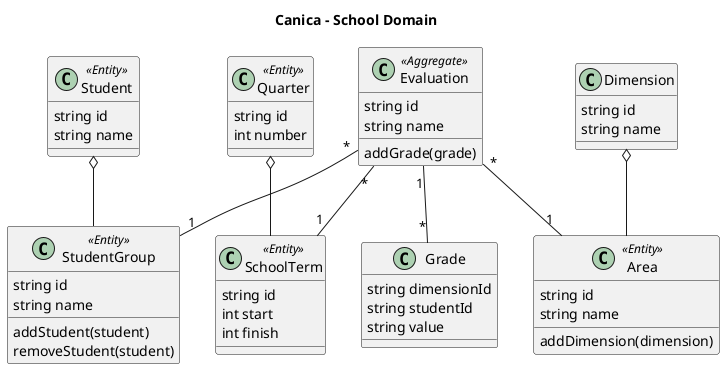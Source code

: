 @startuml School

title Canica - School Domain

class Student << Entity >>{
  string id
  string name
}

class StudentGroup << Entity >>{
  string id
  string name

  addStudent(student)
  removeStudent(student)
}

class SchoolTerm << Entity >>{
  string id
  int start
  int finish
}

class Quarter << Entity >>{
  string id
  int number
}

class Evaluation << Aggregate >>{
  string id
  string name

  addGrade(grade)
}

class Area << Entity >>{
  string id
  string name

  addDimension(dimension)
}

class Dimension {
  string id
  string name
}

class Grade {
  string dimensionId
  string studentId
  string value
}


Student o-- StudentGroup
Dimension o-- Area
Quarter o-- SchoolTerm

Evaluation "*" -- "1" SchoolTerm
Evaluation "*" -- "1" Area
Evaluation "*" -- "1" StudentGroup
Evaluation "1" -- "*" Grade

@enduml